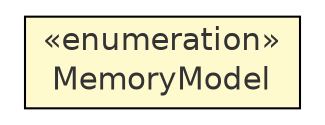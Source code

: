 #!/usr/local/bin/dot
#
# Class diagram 
# Generated by UmlGraph version 4.8 (http://www.spinellis.gr/sw/umlgraph)
#

digraph G {
	edge [fontname="Helvetica",fontsize=10,labelfontname="Helvetica",labelfontsize=10];
	node [fontname="Helvetica",fontsize=10,shape=plaintext];
	rankdir=LR;
	ranksep=1;
	// com.xuggle.ferry.JNIMemoryManager.MemoryModel
	c4196 [label=<<table border="0" cellborder="1" cellspacing="0" cellpadding="2" port="p" bgcolor="lemonChiffon" href="./JNIMemoryManager.MemoryModel.html">
		<tr><td><table border="0" cellspacing="0" cellpadding="1">
			<tr><td> &laquo;enumeration&raquo; </td></tr>
			<tr><td> MemoryModel </td></tr>
		</table></td></tr>
		</table>>, fontname="Helvetica", fontcolor="grey20", fontsize=15.0];
}

